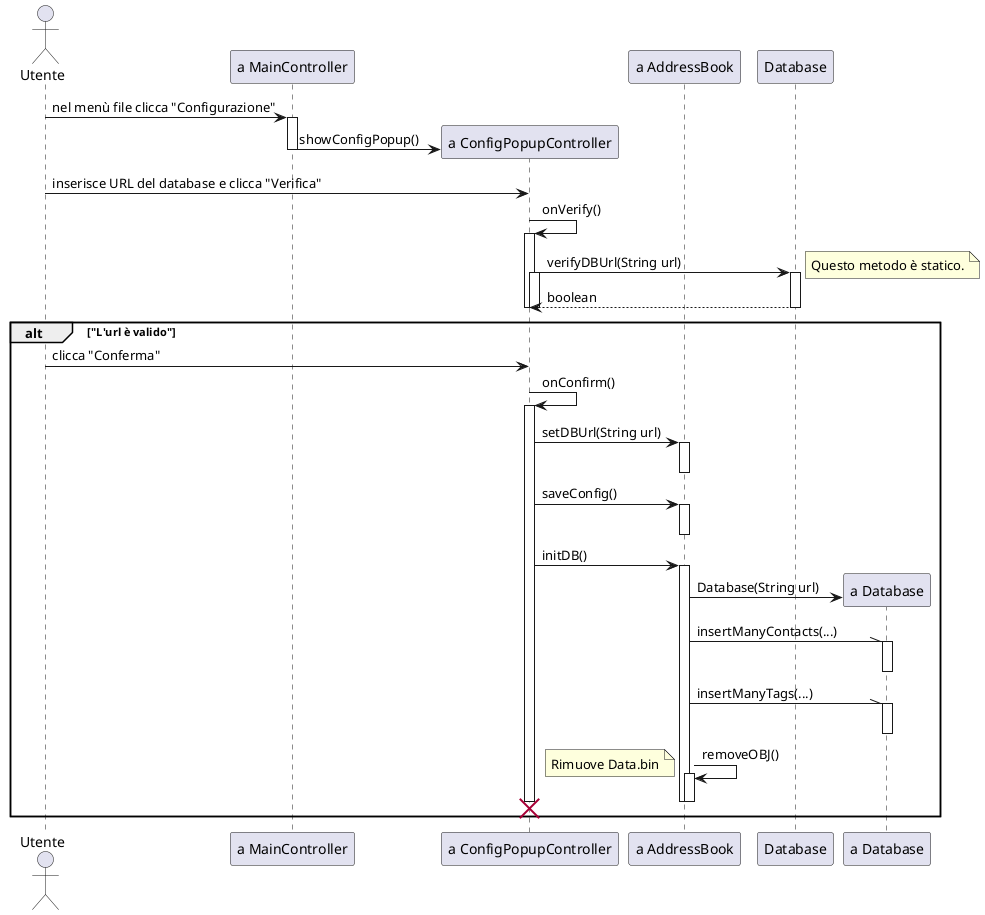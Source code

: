 @startuml Aggiunta Database
actor Utente as u
participant "a MainController" as mc
participant "a ConfigPopupController" as cpc
participant "a AddressBook" as ab
participant "Database" as sd
participant "a Database" as d

u -> mc : nel menù file clicca "Configurazione"
activate mc
mc -> cpc ** : showConfigPopup()
deactivate mc
u -> cpc : inserisce URL del database e clicca "Verifica"
cpc -> cpc : onVerify()
activate cpc
cpc -> sd : verifyDBUrl(String url)
note right
    Questo metodo è statico.
end note
activate cpc
activate sd
sd --> cpc : boolean
deactivate sd
deactivate cpc
deactivate cpc
alt "L'url è valido"
    u -> cpc : clicca "Conferma"
    cpc -> cpc : onConfirm()
    activate cpc
    cpc -> ab : setDBUrl(String url)
    activate ab
    deactivate ab
    cpc -> ab : saveConfig()
    activate ab
    deactivate ab
    cpc -> ab : initDB()
    activate ab
    ab -> d ** : Database(String url)

    ab -\\ d : insertManyContacts(...)
    activate d
    deactivate d

    ab -\\ d : insertManyTags(...)
    activate d
    deactivate d

    ab -> ab : removeOBJ()
    activate ab
    deactivate ab
    note left
    Rimuove Data.bin
    end note

    deactivate ab
    deactivate cpc
    destroy cpc
end
@enduml